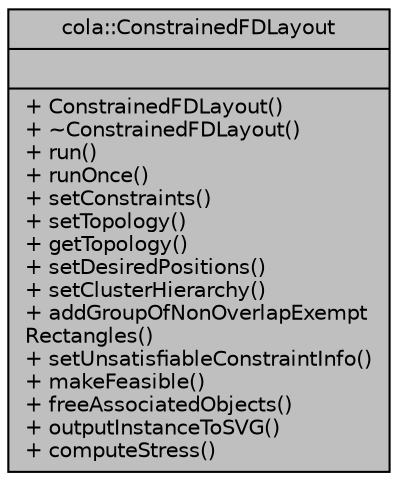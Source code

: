 digraph "cola::ConstrainedFDLayout"
{
  edge [fontname="Helvetica",fontsize="10",labelfontname="Helvetica",labelfontsize="10"];
  node [fontname="Helvetica",fontsize="10",shape=record];
  Node1 [label="{cola::ConstrainedFDLayout\n||+ ConstrainedFDLayout()\l+ ~ConstrainedFDLayout()\l+ run()\l+ runOnce()\l+ setConstraints()\l+ setTopology()\l+ getTopology()\l+ setDesiredPositions()\l+ setClusterHierarchy()\l+ addGroupOfNonOverlapExempt\lRectangles()\l+ setUnsatisfiableConstraintInfo()\l+ makeFeasible()\l+ freeAssociatedObjects()\l+ outputInstanceToSVG()\l+ computeStress()\l}",height=0.2,width=0.4,color="black", fillcolor="grey75", style="filled", fontcolor="black"];
}

